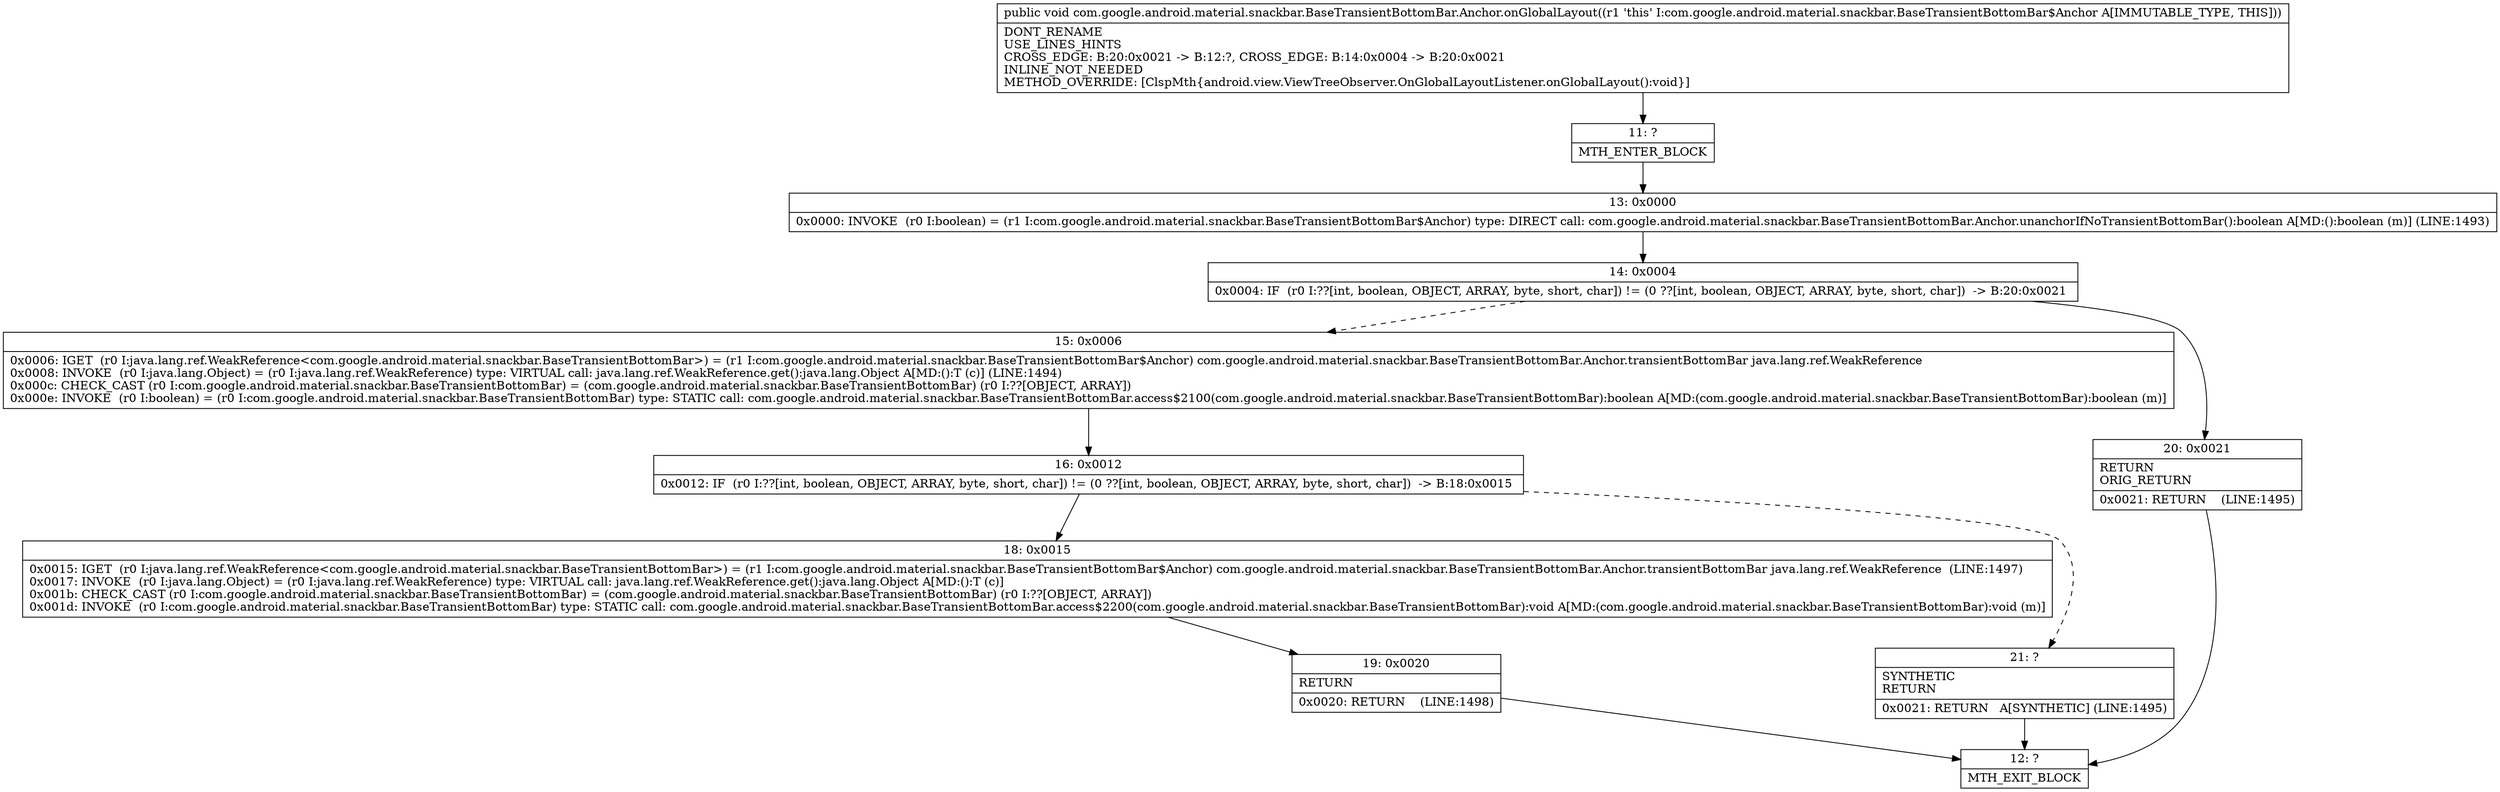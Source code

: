 digraph "CFG forcom.google.android.material.snackbar.BaseTransientBottomBar.Anchor.onGlobalLayout()V" {
Node_11 [shape=record,label="{11\:\ ?|MTH_ENTER_BLOCK\l}"];
Node_13 [shape=record,label="{13\:\ 0x0000|0x0000: INVOKE  (r0 I:boolean) = (r1 I:com.google.android.material.snackbar.BaseTransientBottomBar$Anchor) type: DIRECT call: com.google.android.material.snackbar.BaseTransientBottomBar.Anchor.unanchorIfNoTransientBottomBar():boolean A[MD:():boolean (m)] (LINE:1493)\l}"];
Node_14 [shape=record,label="{14\:\ 0x0004|0x0004: IF  (r0 I:??[int, boolean, OBJECT, ARRAY, byte, short, char]) != (0 ??[int, boolean, OBJECT, ARRAY, byte, short, char])  \-\> B:20:0x0021 \l}"];
Node_15 [shape=record,label="{15\:\ 0x0006|0x0006: IGET  (r0 I:java.lang.ref.WeakReference\<com.google.android.material.snackbar.BaseTransientBottomBar\>) = (r1 I:com.google.android.material.snackbar.BaseTransientBottomBar$Anchor) com.google.android.material.snackbar.BaseTransientBottomBar.Anchor.transientBottomBar java.lang.ref.WeakReference \l0x0008: INVOKE  (r0 I:java.lang.Object) = (r0 I:java.lang.ref.WeakReference) type: VIRTUAL call: java.lang.ref.WeakReference.get():java.lang.Object A[MD:():T (c)] (LINE:1494)\l0x000c: CHECK_CAST (r0 I:com.google.android.material.snackbar.BaseTransientBottomBar) = (com.google.android.material.snackbar.BaseTransientBottomBar) (r0 I:??[OBJECT, ARRAY]) \l0x000e: INVOKE  (r0 I:boolean) = (r0 I:com.google.android.material.snackbar.BaseTransientBottomBar) type: STATIC call: com.google.android.material.snackbar.BaseTransientBottomBar.access$2100(com.google.android.material.snackbar.BaseTransientBottomBar):boolean A[MD:(com.google.android.material.snackbar.BaseTransientBottomBar):boolean (m)]\l}"];
Node_16 [shape=record,label="{16\:\ 0x0012|0x0012: IF  (r0 I:??[int, boolean, OBJECT, ARRAY, byte, short, char]) != (0 ??[int, boolean, OBJECT, ARRAY, byte, short, char])  \-\> B:18:0x0015 \l}"];
Node_18 [shape=record,label="{18\:\ 0x0015|0x0015: IGET  (r0 I:java.lang.ref.WeakReference\<com.google.android.material.snackbar.BaseTransientBottomBar\>) = (r1 I:com.google.android.material.snackbar.BaseTransientBottomBar$Anchor) com.google.android.material.snackbar.BaseTransientBottomBar.Anchor.transientBottomBar java.lang.ref.WeakReference  (LINE:1497)\l0x0017: INVOKE  (r0 I:java.lang.Object) = (r0 I:java.lang.ref.WeakReference) type: VIRTUAL call: java.lang.ref.WeakReference.get():java.lang.Object A[MD:():T (c)]\l0x001b: CHECK_CAST (r0 I:com.google.android.material.snackbar.BaseTransientBottomBar) = (com.google.android.material.snackbar.BaseTransientBottomBar) (r0 I:??[OBJECT, ARRAY]) \l0x001d: INVOKE  (r0 I:com.google.android.material.snackbar.BaseTransientBottomBar) type: STATIC call: com.google.android.material.snackbar.BaseTransientBottomBar.access$2200(com.google.android.material.snackbar.BaseTransientBottomBar):void A[MD:(com.google.android.material.snackbar.BaseTransientBottomBar):void (m)]\l}"];
Node_19 [shape=record,label="{19\:\ 0x0020|RETURN\l|0x0020: RETURN    (LINE:1498)\l}"];
Node_12 [shape=record,label="{12\:\ ?|MTH_EXIT_BLOCK\l}"];
Node_21 [shape=record,label="{21\:\ ?|SYNTHETIC\lRETURN\l|0x0021: RETURN   A[SYNTHETIC] (LINE:1495)\l}"];
Node_20 [shape=record,label="{20\:\ 0x0021|RETURN\lORIG_RETURN\l|0x0021: RETURN    (LINE:1495)\l}"];
MethodNode[shape=record,label="{public void com.google.android.material.snackbar.BaseTransientBottomBar.Anchor.onGlobalLayout((r1 'this' I:com.google.android.material.snackbar.BaseTransientBottomBar$Anchor A[IMMUTABLE_TYPE, THIS]))  | DONT_RENAME\lUSE_LINES_HINTS\lCROSS_EDGE: B:20:0x0021 \-\> B:12:?, CROSS_EDGE: B:14:0x0004 \-\> B:20:0x0021\lINLINE_NOT_NEEDED\lMETHOD_OVERRIDE: [ClspMth\{android.view.ViewTreeObserver.OnGlobalLayoutListener.onGlobalLayout():void\}]\l}"];
MethodNode -> Node_11;Node_11 -> Node_13;
Node_13 -> Node_14;
Node_14 -> Node_15[style=dashed];
Node_14 -> Node_20;
Node_15 -> Node_16;
Node_16 -> Node_18;
Node_16 -> Node_21[style=dashed];
Node_18 -> Node_19;
Node_19 -> Node_12;
Node_21 -> Node_12;
Node_20 -> Node_12;
}

